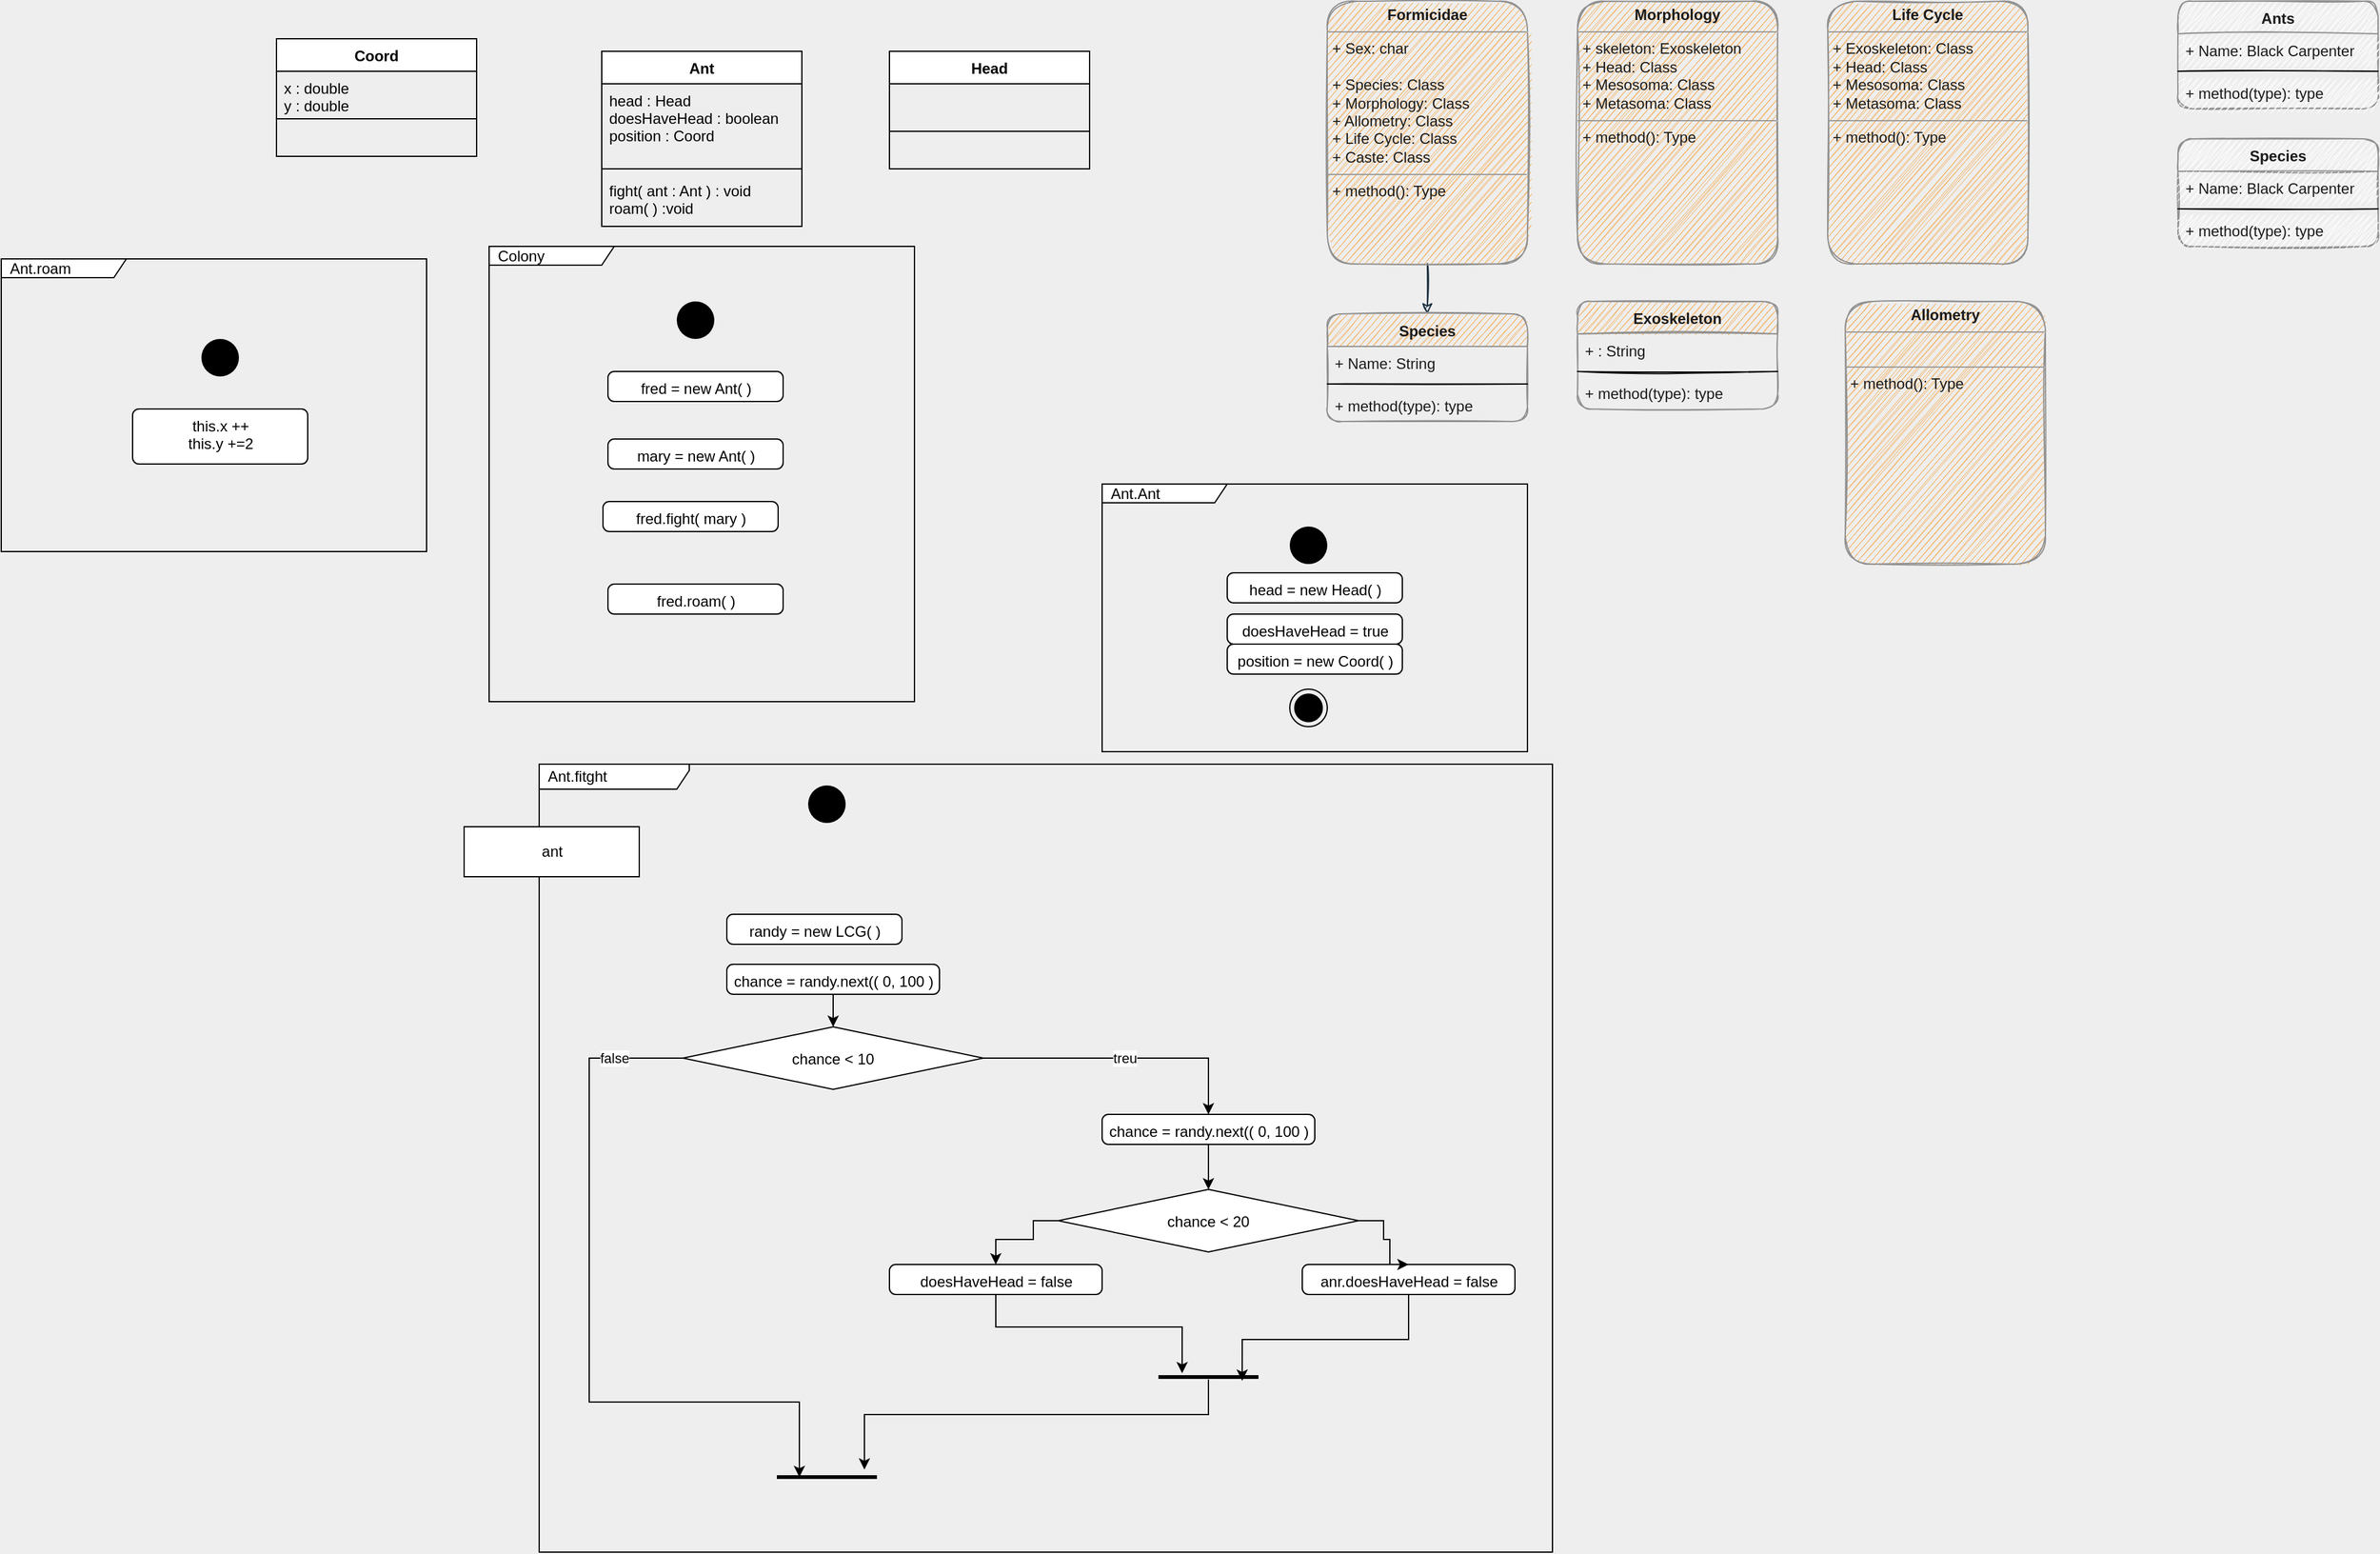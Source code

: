 <mxfile version="14.1.8" type="device"><diagram id="C5RBs43oDa-KdzZeNtuy" name="Page-1"><mxGraphModel dx="1953" dy="392" grid="1" gridSize="10" guides="1" tooltips="1" connect="1" arrows="1" fold="1" page="0" pageScale="1" pageWidth="827" pageHeight="1169" background="#EEEEEE" math="0" shadow="0"><root><mxCell id="WIyWlLk6GJQsqaUBKTNV-0"/><mxCell id="WIyWlLk6GJQsqaUBKTNV-1" parent="WIyWlLk6GJQsqaUBKTNV-0"/><mxCell id="v1BI11Cc-dLJp7aKihLd-33" style="edgeStyle=orthogonalEdgeStyle;curved=1;rounded=1;sketch=1;orthogonalLoop=1;jettySize=auto;html=1;exitX=0.5;exitY=1;exitDx=0;exitDy=0;entryX=0.5;entryY=0;entryDx=0;entryDy=0;fontColor=#1A1A1A;strokeColor=#182E3E;" parent="WIyWlLk6GJQsqaUBKTNV-1" source="v1BI11Cc-dLJp7aKihLd-0" target="v1BI11Cc-dLJp7aKihLd-9" edge="1"><mxGeometry relative="1" as="geometry"/></mxCell><mxCell id="v1BI11Cc-dLJp7aKihLd-0" value="&lt;p style=&quot;margin: 0px ; margin-top: 4px ; text-align: center&quot;&gt;&lt;b&gt;Formicidae&lt;/b&gt;&lt;/p&gt;&lt;hr size=&quot;1&quot;&gt;&lt;p style=&quot;margin: 0px ; margin-left: 4px&quot;&gt;+ Sex: char&lt;br&gt;&lt;/p&gt;&lt;p style=&quot;margin: 0px ; margin-left: 4px&quot;&gt;&lt;span&gt;&lt;br&gt;&lt;/span&gt;&lt;/p&gt;&lt;p style=&quot;margin: 0px ; margin-left: 4px&quot;&gt;&lt;span&gt;+ Species: Class&lt;/span&gt;&lt;br&gt;&lt;/p&gt;&lt;p style=&quot;margin: 0px ; margin-left: 4px&quot;&gt;+ Morphology: Class&lt;span&gt;&lt;br&gt;&lt;/span&gt;&lt;/p&gt;&lt;p style=&quot;margin: 0px ; margin-left: 4px&quot;&gt;+ Allometry: Class&lt;br&gt;&lt;/p&gt;&lt;p style=&quot;margin: 0px ; margin-left: 4px&quot;&gt;&lt;span&gt;+ Life Cycle: Class&lt;/span&gt;&lt;br&gt;&lt;/p&gt;&lt;p style=&quot;margin: 0px ; margin-left: 4px&quot;&gt;&lt;span&gt;+ Caste: Class&lt;/span&gt;&lt;br&gt;&lt;/p&gt;&lt;hr size=&quot;1&quot;&gt;&lt;p style=&quot;margin: 0px ; margin-left: 4px&quot;&gt;+ method(): Type&lt;/p&gt;" style="verticalAlign=top;align=left;overflow=fill;fontSize=12;fontFamily=Helvetica;html=1;rounded=1;fillColor=#F5AB50;strokeColor=#909090;fontColor=#1A1A1A;sketch=1;fillStyle=auto;" parent="WIyWlLk6GJQsqaUBKTNV-1" vertex="1"><mxGeometry x="-80" y="40" width="160" height="210" as="geometry"/></mxCell><mxCell id="v1BI11Cc-dLJp7aKihLd-9" value="Species" style="swimlane;fontStyle=1;align=center;verticalAlign=top;childLayout=stackLayout;horizontal=1;startSize=26;horizontalStack=0;resizeParent=1;resizeParentMax=0;resizeLast=0;collapsible=1;marginBottom=0;rounded=1;sketch=1;fillStyle=auto;fontColor=#1A1A1A;strokeColor=#909090;fillColor=#F5AB50;" parent="WIyWlLk6GJQsqaUBKTNV-1" vertex="1"><mxGeometry x="-80" y="290" width="160" height="86" as="geometry"/></mxCell><mxCell id="v1BI11Cc-dLJp7aKihLd-10" value="+ Name: String" style="text;strokeColor=none;fillColor=none;align=left;verticalAlign=top;spacingLeft=4;spacingRight=4;overflow=hidden;rotatable=0;points=[[0,0.5],[1,0.5]];portConstraint=eastwest;rounded=1;sketch=1;fillStyle=auto;fontColor=#1A1A1A;" parent="v1BI11Cc-dLJp7aKihLd-9" vertex="1"><mxGeometry y="26" width="160" height="26" as="geometry"/></mxCell><mxCell id="v1BI11Cc-dLJp7aKihLd-11" value="" style="line;strokeWidth=1;fillColor=none;align=left;verticalAlign=middle;spacingTop=-1;spacingLeft=3;spacingRight=3;rotatable=0;labelPosition=right;points=[];portConstraint=eastwest;rounded=1;sketch=1;fillStyle=auto;fontColor=#1A1A1A;" parent="v1BI11Cc-dLJp7aKihLd-9" vertex="1"><mxGeometry y="52" width="160" height="8" as="geometry"/></mxCell><mxCell id="v1BI11Cc-dLJp7aKihLd-12" value="+ method(type): type" style="text;strokeColor=none;fillColor=none;align=left;verticalAlign=top;spacingLeft=4;spacingRight=4;overflow=hidden;rotatable=0;points=[[0,0.5],[1,0.5]];portConstraint=eastwest;rounded=1;sketch=1;fillStyle=auto;fontColor=#1A1A1A;" parent="v1BI11Cc-dLJp7aKihLd-9" vertex="1"><mxGeometry y="60" width="160" height="26" as="geometry"/></mxCell><mxCell id="v1BI11Cc-dLJp7aKihLd-25" value="Species" style="swimlane;fontStyle=1;align=center;verticalAlign=top;childLayout=stackLayout;horizontal=1;startSize=26;horizontalStack=0;resizeParent=1;resizeParentMax=0;resizeLast=0;collapsible=1;marginBottom=0;rounded=1;sketch=1;fillStyle=zigzag;fontColor=#1A1A1A;strokeColor=#909090;fillColor=#FFFFFF;" parent="WIyWlLk6GJQsqaUBKTNV-1" vertex="1"><mxGeometry x="600" y="150" width="160" height="86" as="geometry"/></mxCell><mxCell id="v1BI11Cc-dLJp7aKihLd-26" value="+ Name: Black Carpenter" style="text;strokeColor=none;fillColor=default;align=left;verticalAlign=top;spacingLeft=4;spacingRight=4;overflow=hidden;rotatable=0;points=[[0,0.5],[1,0.5]];portConstraint=eastwest;rounded=1;sketch=1;fillStyle=zigzag;fontColor=#1A1A1A;" parent="v1BI11Cc-dLJp7aKihLd-25" vertex="1"><mxGeometry y="26" width="160" height="26" as="geometry"/></mxCell><mxCell id="v1BI11Cc-dLJp7aKihLd-27" value="" style="line;strokeWidth=1;fillColor=none;align=left;verticalAlign=middle;spacingTop=-1;spacingLeft=3;spacingRight=3;rotatable=0;labelPosition=right;points=[];portConstraint=eastwest;rounded=1;sketch=1;fillStyle=auto;fontColor=#1A1A1A;" parent="v1BI11Cc-dLJp7aKihLd-25" vertex="1"><mxGeometry y="52" width="160" height="8" as="geometry"/></mxCell><mxCell id="v1BI11Cc-dLJp7aKihLd-28" value="+ method(type): type" style="text;strokeColor=none;fillColor=default;align=left;verticalAlign=top;spacingLeft=4;spacingRight=4;overflow=hidden;rotatable=0;points=[[0,0.5],[1,0.5]];portConstraint=eastwest;rounded=1;sketch=1;fillStyle=zigzag;fontColor=#1A1A1A;" parent="v1BI11Cc-dLJp7aKihLd-25" vertex="1"><mxGeometry y="60" width="160" height="26" as="geometry"/></mxCell><mxCell id="v1BI11Cc-dLJp7aKihLd-29" value="Ants" style="swimlane;fontStyle=1;align=center;verticalAlign=top;childLayout=stackLayout;horizontal=1;startSize=26;horizontalStack=0;resizeParent=1;resizeParentMax=0;resizeLast=0;collapsible=1;marginBottom=0;rounded=1;sketch=1;fillStyle=zigzag;fontColor=#1A1A1A;strokeColor=#909090;fillColor=#FFFFFF;" parent="WIyWlLk6GJQsqaUBKTNV-1" vertex="1"><mxGeometry x="600" y="40" width="160" height="86" as="geometry"/></mxCell><mxCell id="v1BI11Cc-dLJp7aKihLd-30" value="+ Name: Black Carpenter" style="text;strokeColor=none;fillColor=default;align=left;verticalAlign=top;spacingLeft=4;spacingRight=4;overflow=hidden;rotatable=0;points=[[0,0.5],[1,0.5]];portConstraint=eastwest;rounded=1;sketch=1;fillStyle=zigzag;fontColor=#1A1A1A;" parent="v1BI11Cc-dLJp7aKihLd-29" vertex="1"><mxGeometry y="26" width="160" height="26" as="geometry"/></mxCell><mxCell id="v1BI11Cc-dLJp7aKihLd-31" value="" style="line;strokeWidth=1;fillColor=none;align=left;verticalAlign=middle;spacingTop=-1;spacingLeft=3;spacingRight=3;rotatable=0;labelPosition=right;points=[];portConstraint=eastwest;rounded=1;sketch=1;fillStyle=auto;fontColor=#1A1A1A;" parent="v1BI11Cc-dLJp7aKihLd-29" vertex="1"><mxGeometry y="52" width="160" height="8" as="geometry"/></mxCell><mxCell id="v1BI11Cc-dLJp7aKihLd-32" value="+ method(type): type" style="text;strokeColor=none;fillColor=default;align=left;verticalAlign=top;spacingLeft=4;spacingRight=4;overflow=hidden;rotatable=0;points=[[0,0.5],[1,0.5]];portConstraint=eastwest;rounded=1;sketch=1;fillStyle=zigzag;fontColor=#1A1A1A;" parent="v1BI11Cc-dLJp7aKihLd-29" vertex="1"><mxGeometry y="60" width="160" height="26" as="geometry"/></mxCell><mxCell id="v1BI11Cc-dLJp7aKihLd-34" value="&lt;p style=&quot;margin: 0px ; margin-top: 4px ; text-align: center&quot;&gt;&lt;b&gt;Morphology&lt;/b&gt;&lt;/p&gt;&lt;hr size=&quot;1&quot;&gt;&lt;p style=&quot;margin: 0px ; margin-left: 4px&quot;&gt;+ skeleton: Exoskeleton&lt;/p&gt;&lt;p style=&quot;margin: 0px ; margin-left: 4px&quot;&gt;+ Head: Class&lt;/p&gt;&lt;p style=&quot;margin: 0px ; margin-left: 4px&quot;&gt;+ Mesosoma: Class&lt;/p&gt;&lt;p style=&quot;margin: 0px ; margin-left: 4px&quot;&gt;+ Metasoma: Class&lt;/p&gt;&lt;hr size=&quot;1&quot;&gt;&lt;p style=&quot;margin: 0px ; margin-left: 4px&quot;&gt;+ method(): Type&lt;/p&gt;" style="verticalAlign=top;align=left;overflow=fill;fontSize=12;fontFamily=Helvetica;html=1;rounded=1;fillColor=#F5AB50;strokeColor=#909090;fontColor=#1A1A1A;sketch=1;fillStyle=auto;arcSize=14;" parent="WIyWlLk6GJQsqaUBKTNV-1" vertex="1"><mxGeometry x="120" y="40" width="160" height="210" as="geometry"/></mxCell><mxCell id="v1BI11Cc-dLJp7aKihLd-37" value="Exoskeleton" style="swimlane;fontStyle=1;align=center;verticalAlign=top;childLayout=stackLayout;horizontal=1;startSize=26;horizontalStack=0;resizeParent=1;resizeParentMax=0;resizeLast=0;collapsible=1;marginBottom=0;rounded=1;sketch=1;fillStyle=auto;fontColor=#1A1A1A;strokeColor=#909090;fillColor=#F5AB50;" parent="WIyWlLk6GJQsqaUBKTNV-1" vertex="1"><mxGeometry x="120" y="280" width="160" height="86" as="geometry"/></mxCell><mxCell id="v1BI11Cc-dLJp7aKihLd-38" value="+ : String" style="text;strokeColor=none;fillColor=none;align=left;verticalAlign=top;spacingLeft=4;spacingRight=4;overflow=hidden;rotatable=0;points=[[0,0.5],[1,0.5]];portConstraint=eastwest;rounded=1;sketch=1;fillStyle=auto;fontColor=#1A1A1A;" parent="v1BI11Cc-dLJp7aKihLd-37" vertex="1"><mxGeometry y="26" width="160" height="26" as="geometry"/></mxCell><mxCell id="v1BI11Cc-dLJp7aKihLd-39" value="" style="line;strokeWidth=1;fillColor=none;align=left;verticalAlign=middle;spacingTop=-1;spacingLeft=3;spacingRight=3;rotatable=0;labelPosition=right;points=[];portConstraint=eastwest;rounded=1;sketch=1;fillStyle=auto;fontColor=#1A1A1A;" parent="v1BI11Cc-dLJp7aKihLd-37" vertex="1"><mxGeometry y="52" width="160" height="8" as="geometry"/></mxCell><mxCell id="v1BI11Cc-dLJp7aKihLd-40" value="+ method(type): type" style="text;strokeColor=none;fillColor=none;align=left;verticalAlign=top;spacingLeft=4;spacingRight=4;overflow=hidden;rotatable=0;points=[[0,0.5],[1,0.5]];portConstraint=eastwest;rounded=1;sketch=1;fillStyle=auto;fontColor=#1A1A1A;" parent="v1BI11Cc-dLJp7aKihLd-37" vertex="1"><mxGeometry y="60" width="160" height="26" as="geometry"/></mxCell><mxCell id="v1BI11Cc-dLJp7aKihLd-41" value="&lt;p style=&quot;margin: 0px ; margin-top: 4px ; text-align: center&quot;&gt;&lt;b&gt;Life Cycle&lt;/b&gt;&lt;/p&gt;&lt;hr size=&quot;1&quot;&gt;&lt;p style=&quot;margin: 0px ; margin-left: 4px&quot;&gt;+ Exoskeleton: Class&lt;/p&gt;&lt;p style=&quot;margin: 0px ; margin-left: 4px&quot;&gt;+ Head: Class&lt;/p&gt;&lt;p style=&quot;margin: 0px ; margin-left: 4px&quot;&gt;+ Mesosoma: Class&lt;/p&gt;&lt;p style=&quot;margin: 0px ; margin-left: 4px&quot;&gt;+ Metasoma: Class&lt;/p&gt;&lt;hr size=&quot;1&quot;&gt;&lt;p style=&quot;margin: 0px ; margin-left: 4px&quot;&gt;+ method(): Type&lt;/p&gt;" style="verticalAlign=top;align=left;overflow=fill;fontSize=12;fontFamily=Helvetica;html=1;rounded=1;fillColor=#F5AB50;strokeColor=#909090;fontColor=#1A1A1A;sketch=1;fillStyle=auto;arcSize=14;" parent="WIyWlLk6GJQsqaUBKTNV-1" vertex="1"><mxGeometry x="320" y="40" width="160" height="210" as="geometry"/></mxCell><mxCell id="FJ7x_Hzit0ByYtrHEdhe-0" value="&lt;p style=&quot;margin: 0px ; margin-top: 4px ; text-align: center&quot;&gt;&lt;b&gt;Allometry&lt;/b&gt;&lt;/p&gt;&lt;hr size=&quot;1&quot;&gt;&lt;p style=&quot;margin: 0px ; margin-left: 4px&quot;&gt;&lt;br&gt;&lt;/p&gt;&lt;hr size=&quot;1&quot;&gt;&lt;p style=&quot;margin: 0px ; margin-left: 4px&quot;&gt;+ method(): Type&lt;/p&gt;" style="verticalAlign=top;align=left;overflow=fill;fontSize=12;fontFamily=Helvetica;html=1;rounded=1;fillColor=#F5AB50;strokeColor=#909090;fontColor=#1A1A1A;sketch=1;fillStyle=auto;arcSize=14;" parent="WIyWlLk6GJQsqaUBKTNV-1" vertex="1"><mxGeometry x="334" y="280" width="160" height="210" as="geometry"/></mxCell><mxCell id="OvcJM-S2i8IXZPO5EGvJ-0" value="Ant" style="swimlane;fontStyle=1;align=center;verticalAlign=top;childLayout=stackLayout;horizontal=1;startSize=26;horizontalStack=0;resizeParent=1;resizeParentMax=0;resizeLast=0;collapsible=1;marginBottom=0;" vertex="1" parent="WIyWlLk6GJQsqaUBKTNV-1"><mxGeometry x="-660" y="80" width="160" height="140" as="geometry"/></mxCell><mxCell id="OvcJM-S2i8IXZPO5EGvJ-1" value="head : Head&#10;doesHaveHead : boolean&#10;position : Coord" style="text;strokeColor=none;fillColor=none;align=left;verticalAlign=top;spacingLeft=4;spacingRight=4;overflow=hidden;rotatable=0;points=[[0,0.5],[1,0.5]];portConstraint=eastwest;" vertex="1" parent="OvcJM-S2i8IXZPO5EGvJ-0"><mxGeometry y="26" width="160" height="64" as="geometry"/></mxCell><mxCell id="OvcJM-S2i8IXZPO5EGvJ-2" value="" style="line;strokeWidth=1;fillColor=none;align=left;verticalAlign=middle;spacingTop=-1;spacingLeft=3;spacingRight=3;rotatable=0;labelPosition=right;points=[];portConstraint=eastwest;" vertex="1" parent="OvcJM-S2i8IXZPO5EGvJ-0"><mxGeometry y="90" width="160" height="8" as="geometry"/></mxCell><mxCell id="OvcJM-S2i8IXZPO5EGvJ-3" value="fight( ant : Ant ) : void&#10;roam( ) :void" style="text;strokeColor=none;fillColor=none;align=left;verticalAlign=top;spacingLeft=4;spacingRight=4;overflow=hidden;rotatable=0;points=[[0,0.5],[1,0.5]];portConstraint=eastwest;" vertex="1" parent="OvcJM-S2i8IXZPO5EGvJ-0"><mxGeometry y="98" width="160" height="42" as="geometry"/></mxCell><mxCell id="OvcJM-S2i8IXZPO5EGvJ-4" value="Colony" style="shape=umlFrame;whiteSpace=wrap;html=1;width=100;height=15;boundedLbl=1;verticalAlign=middle;align=left;spacingLeft=5;" vertex="1" parent="WIyWlLk6GJQsqaUBKTNV-1"><mxGeometry x="-750" y="236" width="340" height="364" as="geometry"/></mxCell><mxCell id="OvcJM-S2i8IXZPO5EGvJ-5" value="" style="ellipse;fillColor=#000000;strokeColor=none;" vertex="1" parent="WIyWlLk6GJQsqaUBKTNV-1"><mxGeometry x="-600" y="280" width="30" height="30" as="geometry"/></mxCell><mxCell id="OvcJM-S2i8IXZPO5EGvJ-6" value="" style="ellipse;html=1;shape=endState;fillColor=#000000;strokeColor=#000000;" vertex="1" parent="WIyWlLk6GJQsqaUBKTNV-1"><mxGeometry x="-110" y="590" width="30" height="30" as="geometry"/></mxCell><mxCell id="OvcJM-S2i8IXZPO5EGvJ-8" value="fred = new Ant( )" style="html=1;align=center;verticalAlign=top;rounded=1;absoluteArcSize=1;arcSize=10;dashed=0;" vertex="1" parent="WIyWlLk6GJQsqaUBKTNV-1"><mxGeometry x="-655" y="336" width="140" height="24" as="geometry"/></mxCell><mxCell id="OvcJM-S2i8IXZPO5EGvJ-9" value="Head" style="swimlane;fontStyle=1;align=center;verticalAlign=top;childLayout=stackLayout;horizontal=1;startSize=26;horizontalStack=0;resizeParent=1;resizeParentMax=0;resizeLast=0;collapsible=1;marginBottom=0;" vertex="1" parent="WIyWlLk6GJQsqaUBKTNV-1"><mxGeometry x="-430" y="80" width="160" height="94" as="geometry"/></mxCell><mxCell id="OvcJM-S2i8IXZPO5EGvJ-10" value="&#10;&#10;" style="text;strokeColor=none;fillColor=none;align=left;verticalAlign=top;spacingLeft=4;spacingRight=4;overflow=hidden;rotatable=0;points=[[0,0.5],[1,0.5]];portConstraint=eastwest;" vertex="1" parent="OvcJM-S2i8IXZPO5EGvJ-9"><mxGeometry y="26" width="160" height="34" as="geometry"/></mxCell><mxCell id="OvcJM-S2i8IXZPO5EGvJ-11" value="" style="line;strokeWidth=1;fillColor=none;align=left;verticalAlign=middle;spacingTop=-1;spacingLeft=3;spacingRight=3;rotatable=0;labelPosition=right;points=[];portConstraint=eastwest;" vertex="1" parent="OvcJM-S2i8IXZPO5EGvJ-9"><mxGeometry y="60" width="160" height="8" as="geometry"/></mxCell><mxCell id="OvcJM-S2i8IXZPO5EGvJ-12" value="&#10;&#10;" style="text;strokeColor=none;fillColor=none;align=left;verticalAlign=top;spacingLeft=4;spacingRight=4;overflow=hidden;rotatable=0;points=[[0,0.5],[1,0.5]];portConstraint=eastwest;" vertex="1" parent="OvcJM-S2i8IXZPO5EGvJ-9"><mxGeometry y="68" width="160" height="26" as="geometry"/></mxCell><mxCell id="OvcJM-S2i8IXZPO5EGvJ-13" value="mary = new Ant( )" style="html=1;align=center;verticalAlign=top;rounded=1;absoluteArcSize=1;arcSize=10;dashed=0;" vertex="1" parent="WIyWlLk6GJQsqaUBKTNV-1"><mxGeometry x="-655" y="390" width="140" height="24" as="geometry"/></mxCell><mxCell id="OvcJM-S2i8IXZPO5EGvJ-14" value="fred.fight( mary )" style="html=1;align=center;verticalAlign=top;rounded=1;absoluteArcSize=1;arcSize=10;dashed=0;" vertex="1" parent="WIyWlLk6GJQsqaUBKTNV-1"><mxGeometry x="-659" y="440" width="140" height="24" as="geometry"/></mxCell><mxCell id="OvcJM-S2i8IXZPO5EGvJ-15" value="Ant.Ant" style="shape=umlFrame;whiteSpace=wrap;html=1;width=100;height=15;boundedLbl=1;verticalAlign=middle;align=left;spacingLeft=5;" vertex="1" parent="WIyWlLk6GJQsqaUBKTNV-1"><mxGeometry x="-260" y="426" width="340" height="214" as="geometry"/></mxCell><mxCell id="OvcJM-S2i8IXZPO5EGvJ-17" value="" style="ellipse;fillColor=#000000;strokeColor=none;" vertex="1" parent="WIyWlLk6GJQsqaUBKTNV-1"><mxGeometry x="-110" y="460" width="30" height="30" as="geometry"/></mxCell><mxCell id="OvcJM-S2i8IXZPO5EGvJ-18" value="head = new Head( )" style="html=1;align=center;verticalAlign=top;rounded=1;absoluteArcSize=1;arcSize=10;dashed=0;" vertex="1" parent="WIyWlLk6GJQsqaUBKTNV-1"><mxGeometry x="-160" y="497" width="140" height="24" as="geometry"/></mxCell><mxCell id="OvcJM-S2i8IXZPO5EGvJ-19" value="doesHaveHead = true" style="html=1;align=center;verticalAlign=top;rounded=1;absoluteArcSize=1;arcSize=10;dashed=0;" vertex="1" parent="WIyWlLk6GJQsqaUBKTNV-1"><mxGeometry x="-160" y="530" width="140" height="24" as="geometry"/></mxCell><mxCell id="OvcJM-S2i8IXZPO5EGvJ-20" value="Ant.fitght" style="shape=umlFrame;whiteSpace=wrap;html=1;width=120;height=20;boundedLbl=1;verticalAlign=middle;align=left;spacingLeft=5;" vertex="1" parent="WIyWlLk6GJQsqaUBKTNV-1"><mxGeometry x="-710" y="650" width="810" height="630" as="geometry"/></mxCell><mxCell id="OvcJM-S2i8IXZPO5EGvJ-21" value="" style="ellipse;fillColor=#000000;strokeColor=none;" vertex="1" parent="WIyWlLk6GJQsqaUBKTNV-1"><mxGeometry x="-495" y="667" width="30" height="30" as="geometry"/></mxCell><mxCell id="OvcJM-S2i8IXZPO5EGvJ-22" value="ant" style="html=1;align=center;verticalAlign=middle;rounded=0;absoluteArcSize=1;arcSize=10;dashed=0;" vertex="1" parent="WIyWlLk6GJQsqaUBKTNV-1"><mxGeometry x="-770" y="700" width="140" height="40" as="geometry"/></mxCell><mxCell id="OvcJM-S2i8IXZPO5EGvJ-35" style="edgeStyle=orthogonalEdgeStyle;rounded=0;orthogonalLoop=1;jettySize=auto;html=1;entryX=1.5;entryY=0.163;entryDx=0;entryDy=0;entryPerimeter=0;" edge="1" parent="WIyWlLk6GJQsqaUBKTNV-1" source="OvcJM-S2i8IXZPO5EGvJ-25" target="OvcJM-S2i8IXZPO5EGvJ-34"><mxGeometry relative="1" as="geometry"><Array as="points"><mxPoint x="-15" y="1110"/><mxPoint x="-148" y="1110"/></Array></mxGeometry></mxCell><mxCell id="OvcJM-S2i8IXZPO5EGvJ-25" value="anr.doesHaveHead = false" style="html=1;align=center;verticalAlign=top;rounded=1;absoluteArcSize=1;arcSize=10;dashed=0;" vertex="1" parent="WIyWlLk6GJQsqaUBKTNV-1"><mxGeometry x="-100" y="1050" width="170" height="24" as="geometry"/></mxCell><mxCell id="OvcJM-S2i8IXZPO5EGvJ-29" style="edgeStyle=orthogonalEdgeStyle;rounded=0;orthogonalLoop=1;jettySize=auto;html=1;entryX=0.5;entryY=0;entryDx=0;entryDy=0;" edge="1" parent="WIyWlLk6GJQsqaUBKTNV-1" source="OvcJM-S2i8IXZPO5EGvJ-26" target="OvcJM-S2i8IXZPO5EGvJ-25"><mxGeometry relative="1" as="geometry"><Array as="points"><mxPoint x="-35" y="1015"/><mxPoint x="-35" y="1030"/><mxPoint x="-30" y="1030"/></Array></mxGeometry></mxCell><mxCell id="OvcJM-S2i8IXZPO5EGvJ-31" style="edgeStyle=orthogonalEdgeStyle;rounded=0;orthogonalLoop=1;jettySize=auto;html=1;entryX=0.5;entryY=0;entryDx=0;entryDy=0;" edge="1" parent="WIyWlLk6GJQsqaUBKTNV-1" source="OvcJM-S2i8IXZPO5EGvJ-26" target="OvcJM-S2i8IXZPO5EGvJ-30"><mxGeometry relative="1" as="geometry"><Array as="points"><mxPoint x="-315" y="1015"/><mxPoint x="-315" y="1030"/><mxPoint x="-345" y="1030"/></Array></mxGeometry></mxCell><mxCell id="OvcJM-S2i8IXZPO5EGvJ-26" value="chance &lt; 20" style="rhombus;" vertex="1" parent="WIyWlLk6GJQsqaUBKTNV-1"><mxGeometry x="-295" y="990" width="240" height="50" as="geometry"/></mxCell><mxCell id="OvcJM-S2i8IXZPO5EGvJ-27" value="randy = new LCG( )" style="html=1;align=center;verticalAlign=top;rounded=1;absoluteArcSize=1;arcSize=10;dashed=0;" vertex="1" parent="WIyWlLk6GJQsqaUBKTNV-1"><mxGeometry x="-560" y="770" width="140" height="24" as="geometry"/></mxCell><mxCell id="OvcJM-S2i8IXZPO5EGvJ-47" style="edgeStyle=orthogonalEdgeStyle;rounded=0;orthogonalLoop=1;jettySize=auto;html=1;entryX=0.5;entryY=0;entryDx=0;entryDy=0;" edge="1" parent="WIyWlLk6GJQsqaUBKTNV-1" source="OvcJM-S2i8IXZPO5EGvJ-28" target="OvcJM-S2i8IXZPO5EGvJ-37"><mxGeometry relative="1" as="geometry"/></mxCell><mxCell id="OvcJM-S2i8IXZPO5EGvJ-28" value="chance = randy.next(( 0, 100 )" style="html=1;align=center;verticalAlign=top;rounded=1;absoluteArcSize=1;arcSize=10;dashed=0;" vertex="1" parent="WIyWlLk6GJQsqaUBKTNV-1"><mxGeometry x="-560" y="810" width="170" height="24" as="geometry"/></mxCell><mxCell id="OvcJM-S2i8IXZPO5EGvJ-36" style="edgeStyle=orthogonalEdgeStyle;rounded=0;orthogonalLoop=1;jettySize=auto;html=1;entryX=-0.5;entryY=0.763;entryDx=0;entryDy=0;entryPerimeter=0;" edge="1" parent="WIyWlLk6GJQsqaUBKTNV-1" source="OvcJM-S2i8IXZPO5EGvJ-30" target="OvcJM-S2i8IXZPO5EGvJ-34"><mxGeometry relative="1" as="geometry"><Array as="points"><mxPoint x="-345" y="1100"/><mxPoint x="-196" y="1100"/></Array></mxGeometry></mxCell><mxCell id="OvcJM-S2i8IXZPO5EGvJ-30" value="doesHaveHead = false" style="html=1;align=center;verticalAlign=top;rounded=1;absoluteArcSize=1;arcSize=10;dashed=0;" vertex="1" parent="WIyWlLk6GJQsqaUBKTNV-1"><mxGeometry x="-430" y="1050" width="170" height="24" as="geometry"/></mxCell><mxCell id="OvcJM-S2i8IXZPO5EGvJ-44" style="edgeStyle=orthogonalEdgeStyle;rounded=0;orthogonalLoop=1;jettySize=auto;html=1;entryX=-1.5;entryY=0.125;entryDx=0;entryDy=0;entryPerimeter=0;exitX=1.167;exitY=0.5;exitDx=0;exitDy=0;exitPerimeter=0;" edge="1" parent="WIyWlLk6GJQsqaUBKTNV-1" source="OvcJM-S2i8IXZPO5EGvJ-34" target="OvcJM-S2i8IXZPO5EGvJ-42"><mxGeometry relative="1" as="geometry"><Array as="points"><mxPoint x="-175" y="1170"/><mxPoint x="-450" y="1170"/></Array></mxGeometry></mxCell><mxCell id="OvcJM-S2i8IXZPO5EGvJ-34" value="" style="html=1;points=[];perimeter=orthogonalPerimeter;fillColor=#000000;strokeColor=none;rotation=90;" vertex="1" parent="WIyWlLk6GJQsqaUBKTNV-1"><mxGeometry x="-176.5" y="1100" width="3" height="80" as="geometry"/></mxCell><mxCell id="OvcJM-S2i8IXZPO5EGvJ-39" value="treu" style="edgeStyle=orthogonalEdgeStyle;rounded=0;orthogonalLoop=1;jettySize=auto;html=1;entryX=0.5;entryY=0;entryDx=0;entryDy=0;" edge="1" parent="WIyWlLk6GJQsqaUBKTNV-1" source="OvcJM-S2i8IXZPO5EGvJ-37" target="OvcJM-S2i8IXZPO5EGvJ-38"><mxGeometry relative="1" as="geometry"/></mxCell><mxCell id="OvcJM-S2i8IXZPO5EGvJ-45" value="false" style="edgeStyle=orthogonalEdgeStyle;rounded=0;orthogonalLoop=1;jettySize=auto;html=1;entryX=0.5;entryY=0.775;entryDx=0;entryDy=0;entryPerimeter=0;" edge="1" parent="WIyWlLk6GJQsqaUBKTNV-1" source="OvcJM-S2i8IXZPO5EGvJ-37" target="OvcJM-S2i8IXZPO5EGvJ-42"><mxGeometry x="-0.81" relative="1" as="geometry"><Array as="points"><mxPoint x="-670" y="885"/><mxPoint x="-670" y="1160"/><mxPoint x="-502" y="1160"/></Array><mxPoint as="offset"/></mxGeometry></mxCell><mxCell id="OvcJM-S2i8IXZPO5EGvJ-37" value="chance &lt; 10" style="rhombus;" vertex="1" parent="WIyWlLk6GJQsqaUBKTNV-1"><mxGeometry x="-595" y="860" width="240" height="50" as="geometry"/></mxCell><mxCell id="OvcJM-S2i8IXZPO5EGvJ-46" style="edgeStyle=orthogonalEdgeStyle;rounded=0;orthogonalLoop=1;jettySize=auto;html=1;entryX=0.5;entryY=0;entryDx=0;entryDy=0;" edge="1" parent="WIyWlLk6GJQsqaUBKTNV-1" source="OvcJM-S2i8IXZPO5EGvJ-38" target="OvcJM-S2i8IXZPO5EGvJ-26"><mxGeometry relative="1" as="geometry"/></mxCell><mxCell id="OvcJM-S2i8IXZPO5EGvJ-38" value="chance = randy.next(( 0, 100 )" style="html=1;align=center;verticalAlign=top;rounded=1;absoluteArcSize=1;arcSize=10;dashed=0;" vertex="1" parent="WIyWlLk6GJQsqaUBKTNV-1"><mxGeometry x="-260" y="930" width="170" height="24" as="geometry"/></mxCell><mxCell id="OvcJM-S2i8IXZPO5EGvJ-42" value="" style="html=1;points=[];perimeter=orthogonalPerimeter;fillColor=#000000;strokeColor=none;rotation=90;" vertex="1" parent="WIyWlLk6GJQsqaUBKTNV-1"><mxGeometry x="-481.5" y="1180" width="3" height="80" as="geometry"/></mxCell><mxCell id="OvcJM-S2i8IXZPO5EGvJ-48" value="Coord" style="swimlane;fontStyle=1;align=center;verticalAlign=top;childLayout=stackLayout;horizontal=1;startSize=26;horizontalStack=0;resizeParent=1;resizeParentMax=0;resizeLast=0;collapsible=1;marginBottom=0;" vertex="1" parent="WIyWlLk6GJQsqaUBKTNV-1"><mxGeometry x="-920" y="70" width="160" height="94" as="geometry"/></mxCell><mxCell id="OvcJM-S2i8IXZPO5EGvJ-49" value="x : double&#10;y : double" style="text;strokeColor=none;fillColor=none;align=left;verticalAlign=top;spacingLeft=4;spacingRight=4;overflow=hidden;rotatable=0;points=[[0,0.5],[1,0.5]];portConstraint=eastwest;" vertex="1" parent="OvcJM-S2i8IXZPO5EGvJ-48"><mxGeometry y="26" width="160" height="34" as="geometry"/></mxCell><mxCell id="OvcJM-S2i8IXZPO5EGvJ-50" value="" style="line;strokeWidth=1;fillColor=none;align=left;verticalAlign=middle;spacingTop=-1;spacingLeft=3;spacingRight=3;rotatable=0;labelPosition=right;points=[];portConstraint=eastwest;" vertex="1" parent="OvcJM-S2i8IXZPO5EGvJ-48"><mxGeometry y="60" width="160" height="8" as="geometry"/></mxCell><mxCell id="OvcJM-S2i8IXZPO5EGvJ-51" value="&#10;&#10;" style="text;strokeColor=none;fillColor=none;align=left;verticalAlign=top;spacingLeft=4;spacingRight=4;overflow=hidden;rotatable=0;points=[[0,0.5],[1,0.5]];portConstraint=eastwest;" vertex="1" parent="OvcJM-S2i8IXZPO5EGvJ-48"><mxGeometry y="68" width="160" height="26" as="geometry"/></mxCell><mxCell id="OvcJM-S2i8IXZPO5EGvJ-52" value="Ant.roam" style="shape=umlFrame;whiteSpace=wrap;html=1;width=100;height=15;boundedLbl=1;verticalAlign=middle;align=left;spacingLeft=5;" vertex="1" parent="WIyWlLk6GJQsqaUBKTNV-1"><mxGeometry x="-1140" y="246" width="340" height="234" as="geometry"/></mxCell><mxCell id="OvcJM-S2i8IXZPO5EGvJ-53" value="" style="ellipse;fillColor=#000000;strokeColor=none;" vertex="1" parent="WIyWlLk6GJQsqaUBKTNV-1"><mxGeometry x="-980" y="310" width="30" height="30" as="geometry"/></mxCell><mxCell id="OvcJM-S2i8IXZPO5EGvJ-54" value="this.x ++&lt;br&gt;this.y +=2" style="html=1;align=center;verticalAlign=top;rounded=1;absoluteArcSize=1;arcSize=10;dashed=0;" vertex="1" parent="WIyWlLk6GJQsqaUBKTNV-1"><mxGeometry x="-1035" y="366" width="140" height="44" as="geometry"/></mxCell><mxCell id="OvcJM-S2i8IXZPO5EGvJ-55" value="fred.roam( )" style="html=1;align=center;verticalAlign=top;rounded=1;absoluteArcSize=1;arcSize=10;dashed=0;" vertex="1" parent="WIyWlLk6GJQsqaUBKTNV-1"><mxGeometry x="-655" y="506" width="140" height="24" as="geometry"/></mxCell><mxCell id="OvcJM-S2i8IXZPO5EGvJ-57" value="position = new Coord( )" style="html=1;align=center;verticalAlign=top;rounded=1;absoluteArcSize=1;arcSize=10;dashed=0;" vertex="1" parent="WIyWlLk6GJQsqaUBKTNV-1"><mxGeometry x="-160" y="554" width="140" height="24" as="geometry"/></mxCell></root></mxGraphModel></diagram></mxfile>